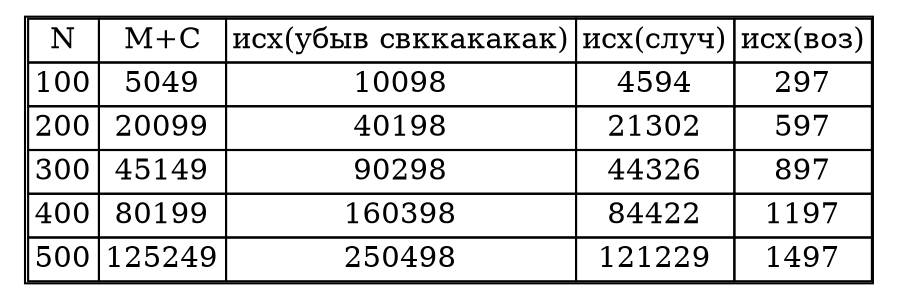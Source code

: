 digraph G {
  node [shape=plaintext];
  table [label=<
    <table border='1' cellborder='1' cellspacing='0'>
      <tr>
        <td>N</td>
        <td>M+C</td>
        <td>исх(убыв свккакакак)</td>
        <td>исх(случ)</td>
        <td>исх(воз)</td>
      </tr>
      <tr>
        <td>100</td>
        <td>5049</td>
        <td>10098</td>
        <td>4594</td>
        <td>297</td>
      </tr>
      <tr>
        <td>200</td>
        <td>20099</td>
        <td>40198</td>
        <td>21302</td>
        <td>597</td>
      </tr>
      <tr>
        <td>300</td>
        <td>45149</td>
        <td>90298</td>
        <td>44326</td>
        <td>897</td>
      </tr>
      <tr>
        <td>400</td>
        <td>80199</td>
        <td>160398</td>
        <td>84422</td>
        <td>1197</td>
      </tr>
      <tr>
        <td>500</td>
        <td>125249</td>
        <td>250498</td>
        <td>121229</td>
        <td>1497</td>
      </tr>
    </table>
  >];
}
